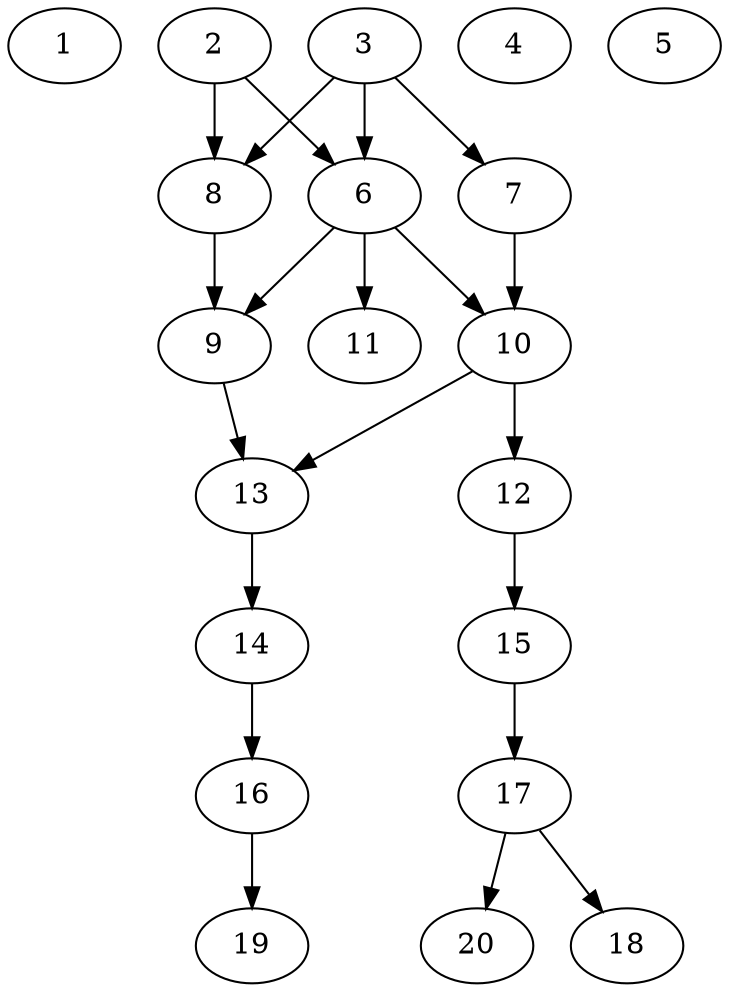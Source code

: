 // DAG automatically generated by daggen at Wed Jul 24 22:10:09 2019
// ./daggen --dot -n 20 --ccr 0.5 --fat 0.5 --regular 0.5 --density 0.5 --mindata 5242880 --maxdata 52428800 
digraph G {
  1 [size="37462016", alpha="0.15", expect_size="18731008"] 
  2 [size="100022272", alpha="0.07", expect_size="50011136"] 
  2 -> 6 [size ="50011136"]
  2 -> 8 [size ="50011136"]
  3 [size="48726016", alpha="0.16", expect_size="24363008"] 
  3 -> 6 [size ="24363008"]
  3 -> 7 [size ="24363008"]
  3 -> 8 [size ="24363008"]
  4 [size="97273856", alpha="0.17", expect_size="48636928"] 
  5 [size="97843200", alpha="0.09", expect_size="48921600"] 
  6 [size="47656960", alpha="0.13", expect_size="23828480"] 
  6 -> 9 [size ="23828480"]
  6 -> 10 [size ="23828480"]
  6 -> 11 [size ="23828480"]
  7 [size="28528640", alpha="0.16", expect_size="14264320"] 
  7 -> 10 [size ="14264320"]
  8 [size="95842304", alpha="0.20", expect_size="47921152"] 
  8 -> 9 [size ="47921152"]
  9 [size="92065792", alpha="0.09", expect_size="46032896"] 
  9 -> 13 [size ="46032896"]
  10 [size="14827520", alpha="0.10", expect_size="7413760"] 
  10 -> 12 [size ="7413760"]
  10 -> 13 [size ="7413760"]
  11 [size="87904256", alpha="0.17", expect_size="43952128"] 
  12 [size="62562304", alpha="0.03", expect_size="31281152"] 
  12 -> 15 [size ="31281152"]
  13 [size="97839104", alpha="0.05", expect_size="48919552"] 
  13 -> 14 [size ="48919552"]
  14 [size="79005696", alpha="0.04", expect_size="39502848"] 
  14 -> 16 [size ="39502848"]
  15 [size="62953472", alpha="0.11", expect_size="31476736"] 
  15 -> 17 [size ="31476736"]
  16 [size="10545152", alpha="0.02", expect_size="5272576"] 
  16 -> 19 [size ="5272576"]
  17 [size="71784448", alpha="0.08", expect_size="35892224"] 
  17 -> 18 [size ="35892224"]
  17 -> 20 [size ="35892224"]
  18 [size="54425600", alpha="0.18", expect_size="27212800"] 
  19 [size="52699136", alpha="0.14", expect_size="26349568"] 
  20 [size="94529536", alpha="0.14", expect_size="47264768"] 
}
